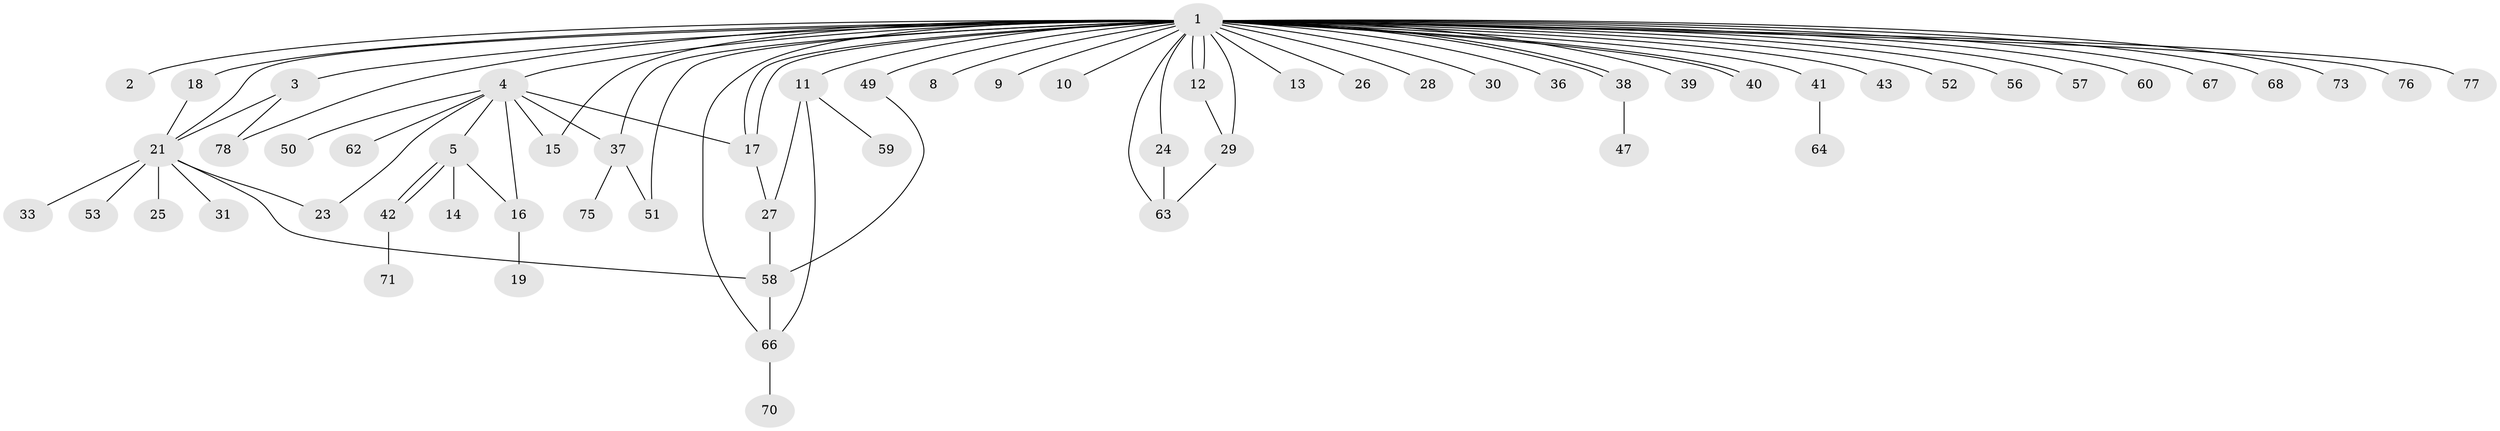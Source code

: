 // original degree distribution, {48: 0.012658227848101266, 1: 0.5316455696202531, 3: 0.05063291139240506, 8: 0.02531645569620253, 6: 0.012658227848101266, 7: 0.012658227848101266, 5: 0.0379746835443038, 2: 0.20253164556962025, 4: 0.11392405063291139}
// Generated by graph-tools (version 1.1) at 2025/41/03/06/25 10:41:50]
// undirected, 60 vertices, 81 edges
graph export_dot {
graph [start="1"]
  node [color=gray90,style=filled];
  1 [super="+7"];
  2;
  3 [super="+54"];
  4 [super="+6"];
  5 [super="+72"];
  8;
  9;
  10;
  11 [super="+22"];
  12;
  13;
  14;
  15 [super="+55"];
  16 [super="+34"];
  17 [super="+69"];
  18 [super="+20"];
  19;
  21 [super="+32"];
  23;
  24;
  25;
  26;
  27 [super="+35"];
  28 [super="+46"];
  29 [super="+48"];
  30;
  31;
  33;
  36;
  37 [super="+44"];
  38 [super="+61"];
  39;
  40;
  41;
  42 [super="+45"];
  43;
  47;
  49 [super="+79"];
  50;
  51;
  52;
  53;
  56;
  57;
  58 [super="+65"];
  59;
  60;
  62;
  63;
  64;
  66 [super="+74"];
  67;
  68;
  70;
  71;
  73;
  75;
  76;
  77;
  78;
  1 -- 2;
  1 -- 3;
  1 -- 4;
  1 -- 8;
  1 -- 9;
  1 -- 10;
  1 -- 11 [weight=2];
  1 -- 12;
  1 -- 12;
  1 -- 13;
  1 -- 15;
  1 -- 17;
  1 -- 17;
  1 -- 18;
  1 -- 21 [weight=2];
  1 -- 24;
  1 -- 26;
  1 -- 28;
  1 -- 29;
  1 -- 30;
  1 -- 36;
  1 -- 37;
  1 -- 38;
  1 -- 38;
  1 -- 39;
  1 -- 40;
  1 -- 40;
  1 -- 41;
  1 -- 43;
  1 -- 49 [weight=2];
  1 -- 51;
  1 -- 52;
  1 -- 56;
  1 -- 57;
  1 -- 60;
  1 -- 63;
  1 -- 67;
  1 -- 68;
  1 -- 73;
  1 -- 76;
  1 -- 77;
  1 -- 78;
  1 -- 66;
  3 -- 78;
  3 -- 21;
  4 -- 5;
  4 -- 62;
  4 -- 16;
  4 -- 17;
  4 -- 50;
  4 -- 23;
  4 -- 15;
  4 -- 37;
  5 -- 14;
  5 -- 16;
  5 -- 42;
  5 -- 42;
  11 -- 27;
  11 -- 59;
  11 -- 66;
  12 -- 29;
  16 -- 19;
  17 -- 27;
  18 -- 21;
  21 -- 23;
  21 -- 25;
  21 -- 31;
  21 -- 53;
  21 -- 33;
  21 -- 58;
  24 -- 63;
  27 -- 58;
  29 -- 63;
  37 -- 51;
  37 -- 75;
  38 -- 47;
  41 -- 64;
  42 -- 71;
  49 -- 58;
  58 -- 66;
  66 -- 70;
}
